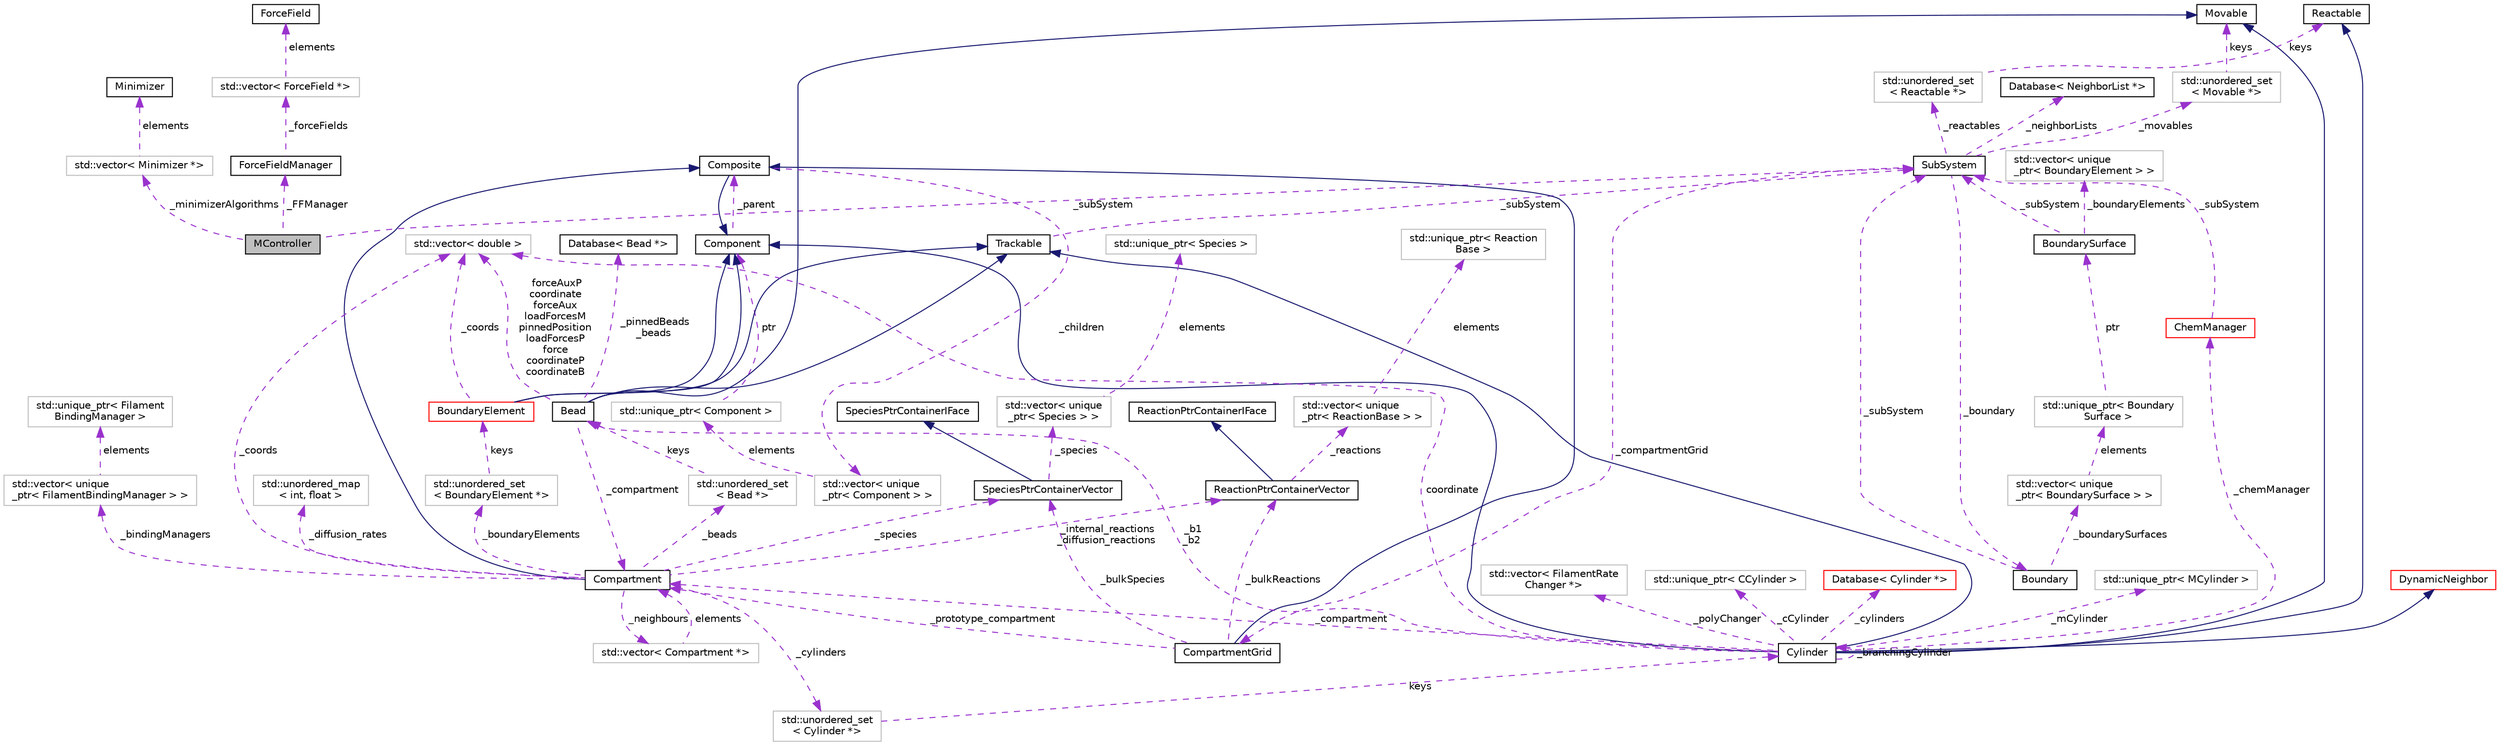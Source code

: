 digraph "MController"
{
 // INTERACTIVE_SVG=YES
  edge [fontname="Helvetica",fontsize="10",labelfontname="Helvetica",labelfontsize="10"];
  node [fontname="Helvetica",fontsize="10",shape=record];
  Node1 [label="MController",height=0.2,width=0.4,color="black", fillcolor="grey75", style="filled", fontcolor="black"];
  Node2 -> Node1 [dir="back",color="darkorchid3",fontsize="10",style="dashed",label=" _FFManager" ,fontname="Helvetica"];
  Node2 [label="ForceFieldManager",height=0.2,width=0.4,color="black", fillcolor="white", style="filled",URL="$classForceFieldManager.html",tooltip="A class to store and iterate over all ForceFields. "];
  Node3 -> Node2 [dir="back",color="darkorchid3",fontsize="10",style="dashed",label=" _forceFields" ,fontname="Helvetica"];
  Node3 [label="std::vector\< ForceField *\>",height=0.2,width=0.4,color="grey75", fillcolor="white", style="filled"];
  Node4 -> Node3 [dir="back",color="darkorchid3",fontsize="10",style="dashed",label=" elements" ,fontname="Helvetica"];
  Node4 [label="ForceField",height=0.2,width=0.4,color="black", fillcolor="white", style="filled",URL="$classForceField.html",tooltip="An abstract class to represent various force field calculations. "];
  Node5 -> Node1 [dir="back",color="darkorchid3",fontsize="10",style="dashed",label=" _minimizerAlgorithms" ,fontname="Helvetica"];
  Node5 [label="std::vector\< Minimizer *\>",height=0.2,width=0.4,color="grey75", fillcolor="white", style="filled"];
  Node6 -> Node5 [dir="back",color="darkorchid3",fontsize="10",style="dashed",label=" elements" ,fontname="Helvetica"];
  Node6 [label="Minimizer",height=0.2,width=0.4,color="black", fillcolor="white", style="filled",URL="$classMinimizer.html",tooltip="A mechanical minimzer used by the MController. "];
  Node7 -> Node1 [dir="back",color="darkorchid3",fontsize="10",style="dashed",label=" _subSystem" ,fontname="Helvetica"];
  Node7 [label="SubSystem",height=0.2,width=0.4,color="black", fillcolor="white", style="filled",URL="$classSubSystem.html",tooltip="Manages all Movables and Reactables. "];
  Node8 -> Node7 [dir="back",color="darkorchid3",fontsize="10",style="dashed",label=" _movables" ,fontname="Helvetica"];
  Node8 [label="std::unordered_set\l\< Movable *\>",height=0.2,width=0.4,color="grey75", fillcolor="white", style="filled"];
  Node9 -> Node8 [dir="back",color="darkorchid3",fontsize="10",style="dashed",label=" keys" ,fontname="Helvetica"];
  Node9 [label="Movable",height=0.2,width=0.4,color="black", fillcolor="white", style="filled",URL="$classMovable.html",tooltip="An abstract base class for a movable element in the SubSystem. "];
  Node10 -> Node7 [dir="back",color="darkorchid3",fontsize="10",style="dashed",label=" _reactables" ,fontname="Helvetica"];
  Node10 [label="std::unordered_set\l\< Reactable *\>",height=0.2,width=0.4,color="grey75", fillcolor="white", style="filled"];
  Node11 -> Node10 [dir="back",color="darkorchid3",fontsize="10",style="dashed",label=" keys" ,fontname="Helvetica"];
  Node11 [label="Reactable",height=0.2,width=0.4,color="black", fillcolor="white", style="filled",URL="$classReactable.html",tooltip="An abstract base class for a reactable element in the SubSystem. "];
  Node12 -> Node7 [dir="back",color="darkorchid3",fontsize="10",style="dashed",label=" _boundary" ,fontname="Helvetica"];
  Node12 [label="Boundary",height=0.2,width=0.4,color="black", fillcolor="white", style="filled",URL="$classBoundary.html",tooltip="To store all BoundarySurfaces that are in the SubSystem. "];
  Node7 -> Node12 [dir="back",color="darkorchid3",fontsize="10",style="dashed",label=" _subSystem" ,fontname="Helvetica"];
  Node13 -> Node12 [dir="back",color="darkorchid3",fontsize="10",style="dashed",label=" _boundarySurfaces" ,fontname="Helvetica"];
  Node13 [label="std::vector\< unique\l_ptr\< BoundarySurface \> \>",height=0.2,width=0.4,color="grey75", fillcolor="white", style="filled"];
  Node14 -> Node13 [dir="back",color="darkorchid3",fontsize="10",style="dashed",label=" elements" ,fontname="Helvetica"];
  Node14 [label="std::unique_ptr\< Boundary\lSurface \>",height=0.2,width=0.4,color="grey75", fillcolor="white", style="filled"];
  Node15 -> Node14 [dir="back",color="darkorchid3",fontsize="10",style="dashed",label=" ptr" ,fontname="Helvetica"];
  Node15 [label="BoundarySurface",height=0.2,width=0.4,color="black", fillcolor="white", style="filled",URL="$classBoundarySurface.html",tooltip="A boundary shape that holds BoundaryElements. "];
  Node7 -> Node15 [dir="back",color="darkorchid3",fontsize="10",style="dashed",label=" _subSystem" ,fontname="Helvetica"];
  Node16 -> Node15 [dir="back",color="darkorchid3",fontsize="10",style="dashed",label=" _boundaryElements" ,fontname="Helvetica"];
  Node16 [label="std::vector\< unique\l_ptr\< BoundaryElement \> \>",height=0.2,width=0.4,color="grey75", fillcolor="white", style="filled"];
  Node27 -> Node7 [dir="back",color="darkorchid3",fontsize="10",style="dashed",label=" _compartmentGrid" ,fontname="Helvetica"];
  Node27 [label="CompartmentGrid",height=0.2,width=0.4,color="black", fillcolor="white", style="filled",URL="$classCompartmentGrid.html",tooltip="A simple n-dimensional grid of Compartment objects. "];
  Node20 -> Node27 [dir="back",color="midnightblue",fontsize="10",style="solid",fontname="Helvetica"];
  Node20 [label="Composite",height=0.2,width=0.4,color="black", fillcolor="white", style="filled",URL="$classComposite.html",tooltip="The aggregating class for the Composite pattern. "];
  Node19 -> Node20 [dir="back",color="midnightblue",fontsize="10",style="solid",fontname="Helvetica"];
  Node19 [label="Component",height=0.2,width=0.4,color="black", fillcolor="white", style="filled",URL="$classComponent.html",tooltip="The base class for the Composite pattern hieararchy. "];
  Node20 -> Node19 [dir="back",color="darkorchid3",fontsize="10",style="dashed",label=" _parent" ,fontname="Helvetica"];
  Node21 -> Node20 [dir="back",color="darkorchid3",fontsize="10",style="dashed",label=" _children" ,fontname="Helvetica"];
  Node21 [label="std::vector\< unique\l_ptr\< Component \> \>",height=0.2,width=0.4,color="grey75", fillcolor="white", style="filled"];
  Node22 -> Node21 [dir="back",color="darkorchid3",fontsize="10",style="dashed",label=" elements" ,fontname="Helvetica"];
  Node22 [label="std::unique_ptr\< Component \>",height=0.2,width=0.4,color="grey75", fillcolor="white", style="filled"];
  Node19 -> Node22 [dir="back",color="darkorchid3",fontsize="10",style="dashed",label=" ptr" ,fontname="Helvetica"];
  Node28 -> Node27 [dir="back",color="darkorchid3",fontsize="10",style="dashed",label=" _prototype_compartment" ,fontname="Helvetica"];
  Node28 [label="Compartment",height=0.2,width=0.4,color="black", fillcolor="white", style="filled",URL="$classCompartment.html",tooltip="A container or holding Species and Reactions. "];
  Node20 -> Node28 [dir="back",color="midnightblue",fontsize="10",style="solid",fontname="Helvetica"];
  Node29 -> Node28 [dir="back",color="darkorchid3",fontsize="10",style="dashed",label=" _beads" ,fontname="Helvetica"];
  Node29 [label="std::unordered_set\l\< Bead *\>",height=0.2,width=0.4,color="grey75", fillcolor="white", style="filled"];
  Node30 -> Node29 [dir="back",color="darkorchid3",fontsize="10",style="dashed",label=" keys" ,fontname="Helvetica"];
  Node30 [label="Bead",height=0.2,width=0.4,color="black", fillcolor="white", style="filled",URL="$classBead.html",tooltip="Represents a single coordinate between Cylinders, and holds forces needed for mechanical equilibratio..."];
  Node19 -> Node30 [dir="back",color="midnightblue",fontsize="10",style="solid",fontname="Helvetica"];
  Node23 -> Node30 [dir="back",color="midnightblue",fontsize="10",style="solid",fontname="Helvetica"];
  Node23 [label="Trackable",height=0.2,width=0.4,color="black", fillcolor="white", style="filled",URL="$classTrackable.html",tooltip="An abstract base class for a trackable object in the SubSystem. "];
  Node7 -> Node23 [dir="back",color="darkorchid3",fontsize="10",style="dashed",label=" _subSystem" ,fontname="Helvetica"];
  Node9 -> Node30 [dir="back",color="midnightblue",fontsize="10",style="solid",fontname="Helvetica"];
  Node28 -> Node30 [dir="back",color="darkorchid3",fontsize="10",style="dashed",label=" _compartment" ,fontname="Helvetica"];
  Node31 -> Node30 [dir="back",color="darkorchid3",fontsize="10",style="dashed",label=" _pinnedBeads\n_beads" ,fontname="Helvetica"];
  Node31 [label="Database\< Bead *\>",height=0.2,width=0.4,color="black", fillcolor="white", style="filled",URL="$classDatabase.html"];
  Node26 -> Node30 [dir="back",color="darkorchid3",fontsize="10",style="dashed",label=" forceAuxP\ncoordinate\nforceAux\nloadForcesM\npinnedPosition\nloadForcesP\nforce\ncoordinateP\ncoordinateB" ,fontname="Helvetica"];
  Node26 [label="std::vector\< double \>",height=0.2,width=0.4,color="grey75", fillcolor="white", style="filled"];
  Node32 -> Node28 [dir="back",color="darkorchid3",fontsize="10",style="dashed",label=" _neighbours" ,fontname="Helvetica"];
  Node32 [label="std::vector\< Compartment *\>",height=0.2,width=0.4,color="grey75", fillcolor="white", style="filled"];
  Node28 -> Node32 [dir="back",color="darkorchid3",fontsize="10",style="dashed",label=" elements" ,fontname="Helvetica"];
  Node33 -> Node28 [dir="back",color="darkorchid3",fontsize="10",style="dashed",label=" _cylinders" ,fontname="Helvetica"];
  Node33 [label="std::unordered_set\l\< Cylinder *\>",height=0.2,width=0.4,color="grey75", fillcolor="white", style="filled"];
  Node34 -> Node33 [dir="back",color="darkorchid3",fontsize="10",style="dashed",label=" keys" ,fontname="Helvetica"];
  Node34 [label="Cylinder",height=0.2,width=0.4,color="black", fillcolor="white", style="filled",URL="$classCylinder.html",tooltip="A container to store a MCylinder and CCylinder. "];
  Node19 -> Node34 [dir="back",color="midnightblue",fontsize="10",style="solid",fontname="Helvetica"];
  Node23 -> Node34 [dir="back",color="midnightblue",fontsize="10",style="solid",fontname="Helvetica"];
  Node9 -> Node34 [dir="back",color="midnightblue",fontsize="10",style="solid",fontname="Helvetica"];
  Node11 -> Node34 [dir="back",color="midnightblue",fontsize="10",style="solid",fontname="Helvetica"];
  Node35 -> Node34 [dir="back",color="midnightblue",fontsize="10",style="solid",fontname="Helvetica"];
  Node35 [label="DynamicNeighbor",height=0.2,width=0.4,color="red", fillcolor="white", style="filled",URL="$classDynamicNeighbor.html",tooltip="An abstract base class for any element that can be added or removed from a NeighborList dynamically a..."];
  Node34 -> Node34 [dir="back",color="darkorchid3",fontsize="10",style="dashed",label=" _branchingCylinder" ,fontname="Helvetica"];
  Node36 -> Node34 [dir="back",color="darkorchid3",fontsize="10",style="dashed",label=" _polyChanger" ,fontname="Helvetica"];
  Node36 [label="std::vector\< FilamentRate\lChanger *\>",height=0.2,width=0.4,color="grey75", fillcolor="white", style="filled"];
  Node38 -> Node34 [dir="back",color="darkorchid3",fontsize="10",style="dashed",label=" _cCylinder" ,fontname="Helvetica"];
  Node38 [label="std::unique_ptr\< CCylinder \>",height=0.2,width=0.4,color="grey75", fillcolor="white", style="filled"];
  Node30 -> Node34 [dir="back",color="darkorchid3",fontsize="10",style="dashed",label=" _b1\n_b2" ,fontname="Helvetica"];
  Node58 -> Node34 [dir="back",color="darkorchid3",fontsize="10",style="dashed",label=" _cylinders" ,fontname="Helvetica"];
  Node58 [label="Database\< Cylinder *\>",height=0.2,width=0.4,color="red", fillcolor="white", style="filled",URL="$classDatabase.html"];
  Node28 -> Node34 [dir="back",color="darkorchid3",fontsize="10",style="dashed",label=" _compartment" ,fontname="Helvetica"];
  Node60 -> Node34 [dir="back",color="darkorchid3",fontsize="10",style="dashed",label=" _chemManager" ,fontname="Helvetica"];
  Node60 [label="ChemManager",height=0.2,width=0.4,color="red", fillcolor="white", style="filled",URL="$classChemManager.html",tooltip="For initailizing chemical reactions based on a specific system. "];
  Node7 -> Node60 [dir="back",color="darkorchid3",fontsize="10",style="dashed",label=" _subSystem" ,fontname="Helvetica"];
  Node74 -> Node34 [dir="back",color="darkorchid3",fontsize="10",style="dashed",label=" _mCylinder" ,fontname="Helvetica"];
  Node74 [label="std::unique_ptr\< MCylinder \>",height=0.2,width=0.4,color="grey75", fillcolor="white", style="filled"];
  Node26 -> Node34 [dir="back",color="darkorchid3",fontsize="10",style="dashed",label=" coordinate" ,fontname="Helvetica"];
  Node76 -> Node28 [dir="back",color="darkorchid3",fontsize="10",style="dashed",label=" _boundaryElements" ,fontname="Helvetica"];
  Node76 [label="std::unordered_set\l\< BoundaryElement *\>",height=0.2,width=0.4,color="grey75", fillcolor="white", style="filled"];
  Node18 -> Node76 [dir="back",color="darkorchid3",fontsize="10",style="dashed",label=" keys" ,fontname="Helvetica"];
  Node18 [label="BoundaryElement",height=0.2,width=0.4,color="red", fillcolor="white", style="filled",URL="$classBoundaryElement.html",tooltip="Represents an element of a BoundarySurface. "];
  Node19 -> Node18 [dir="back",color="midnightblue",fontsize="10",style="solid",fontname="Helvetica"];
  Node23 -> Node18 [dir="back",color="midnightblue",fontsize="10",style="solid",fontname="Helvetica"];
  Node26 -> Node18 [dir="back",color="darkorchid3",fontsize="10",style="dashed",label=" _coords" ,fontname="Helvetica"];
  Node77 -> Node28 [dir="back",color="darkorchid3",fontsize="10",style="dashed",label=" _internal_reactions\n_diffusion_reactions" ,fontname="Helvetica"];
  Node77 [label="ReactionPtrContainerVector",height=0.2,width=0.4,color="black", fillcolor="white", style="filled",URL="$classReactionPtrContainerVector.html",tooltip="A concrete class implementing the ReactionPtrContainerIFace, using vector<unique_ptr<ReactionBase>> a..."];
  Node78 -> Node77 [dir="back",color="midnightblue",fontsize="10",style="solid",fontname="Helvetica"];
  Node78 [label="ReactionPtrContainerIFace",height=0.2,width=0.4,color="black", fillcolor="white", style="filled",URL="$classReactionPtrContainerIFace.html",tooltip="An abstract interface for a container of pointers to reaction objects. "];
  Node79 -> Node77 [dir="back",color="darkorchid3",fontsize="10",style="dashed",label=" _reactions" ,fontname="Helvetica"];
  Node79 [label="std::vector\< unique\l_ptr\< ReactionBase \> \>",height=0.2,width=0.4,color="grey75", fillcolor="white", style="filled"];
  Node80 -> Node79 [dir="back",color="darkorchid3",fontsize="10",style="dashed",label=" elements" ,fontname="Helvetica"];
  Node80 [label="std::unique_ptr\< Reaction\lBase \>",height=0.2,width=0.4,color="grey75", fillcolor="white", style="filled"];
  Node81 -> Node28 [dir="back",color="darkorchid3",fontsize="10",style="dashed",label=" _diffusion_rates" ,fontname="Helvetica"];
  Node81 [label="std::unordered_map\l\< int, float \>",height=0.2,width=0.4,color="grey75", fillcolor="white", style="filled"];
  Node26 -> Node28 [dir="back",color="darkorchid3",fontsize="10",style="dashed",label=" _coords" ,fontname="Helvetica"];
  Node82 -> Node28 [dir="back",color="darkorchid3",fontsize="10",style="dashed",label=" _bindingManagers" ,fontname="Helvetica"];
  Node82 [label="std::vector\< unique\l_ptr\< FilamentBindingManager \> \>",height=0.2,width=0.4,color="grey75", fillcolor="white", style="filled"];
  Node83 -> Node82 [dir="back",color="darkorchid3",fontsize="10",style="dashed",label=" elements" ,fontname="Helvetica"];
  Node83 [label="std::unique_ptr\< Filament\lBindingManager \>",height=0.2,width=0.4,color="grey75", fillcolor="white", style="filled"];
  Node85 -> Node28 [dir="back",color="darkorchid3",fontsize="10",style="dashed",label=" _species" ,fontname="Helvetica"];
  Node85 [label="SpeciesPtrContainerVector",height=0.2,width=0.4,color="black", fillcolor="white", style="filled",URL="$classSpeciesPtrContainerVector.html",tooltip="A concrete class implementing the SpeciesPtrContainerIFace, using vector<unique_ptr<Species>> as the ..."];
  Node86 -> Node85 [dir="back",color="midnightblue",fontsize="10",style="solid",fontname="Helvetica"];
  Node86 [label="SpeciesPtrContainerIFace",height=0.2,width=0.4,color="black", fillcolor="white", style="filled",URL="$classSpeciesPtrContainerIFace.html",tooltip="An abstract interface for a container of pointers to Species objects. "];
  Node87 -> Node85 [dir="back",color="darkorchid3",fontsize="10",style="dashed",label=" _species" ,fontname="Helvetica"];
  Node87 [label="std::vector\< unique\l_ptr\< Species \> \>",height=0.2,width=0.4,color="grey75", fillcolor="white", style="filled"];
  Node88 -> Node87 [dir="back",color="darkorchid3",fontsize="10",style="dashed",label=" elements" ,fontname="Helvetica"];
  Node88 [label="std::unique_ptr\< Species \>",height=0.2,width=0.4,color="grey75", fillcolor="white", style="filled"];
  Node77 -> Node27 [dir="back",color="darkorchid3",fontsize="10",style="dashed",label=" _bulkReactions" ,fontname="Helvetica"];
  Node85 -> Node27 [dir="back",color="darkorchid3",fontsize="10",style="dashed",label=" _bulkSpecies" ,fontname="Helvetica"];
  Node89 -> Node7 [dir="back",color="darkorchid3",fontsize="10",style="dashed",label=" _neighborLists" ,fontname="Helvetica"];
  Node89 [label="Database\< NeighborList *\>",height=0.2,width=0.4,color="black", fillcolor="white", style="filled",URL="$classDatabase.html"];
}
